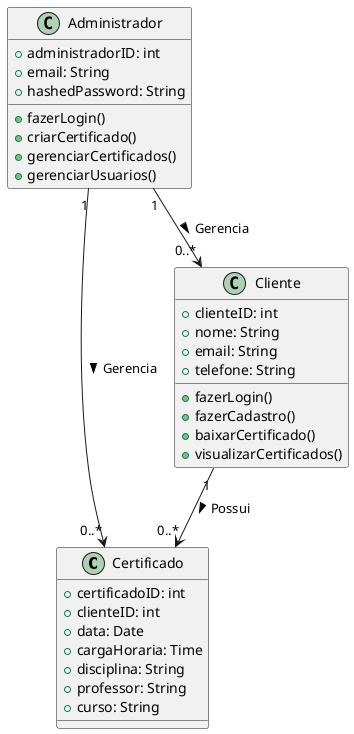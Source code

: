 @startuml
class Certificado {
  +certificadoID: int
  +clienteID: int
  +data: Date
  +cargaHoraria: Time
  +disciplina: String
  +professor: String
  +curso: String
}

class Cliente {
  +clienteID: int
  +nome: String
  +email: String
  +telefone: String
  +fazerLogin()
  +fazerCadastro()
  +baixarCertificado()
  +visualizarCertificados()
}

class Administrador {
  +administradorID: int
  +email: String
  +hashedPassword: String
  +fazerLogin()
  +criarCertificado()
  +gerenciarCertificados()
  +gerenciarUsuarios()
}

Cliente "1" --> "0..*" Certificado : "Possui >"
Administrador "1" --> "0..*" Certificado : "Gerencia >"
Administrador "1" --> "0..*" Cliente : "Gerencia >"
@enduml